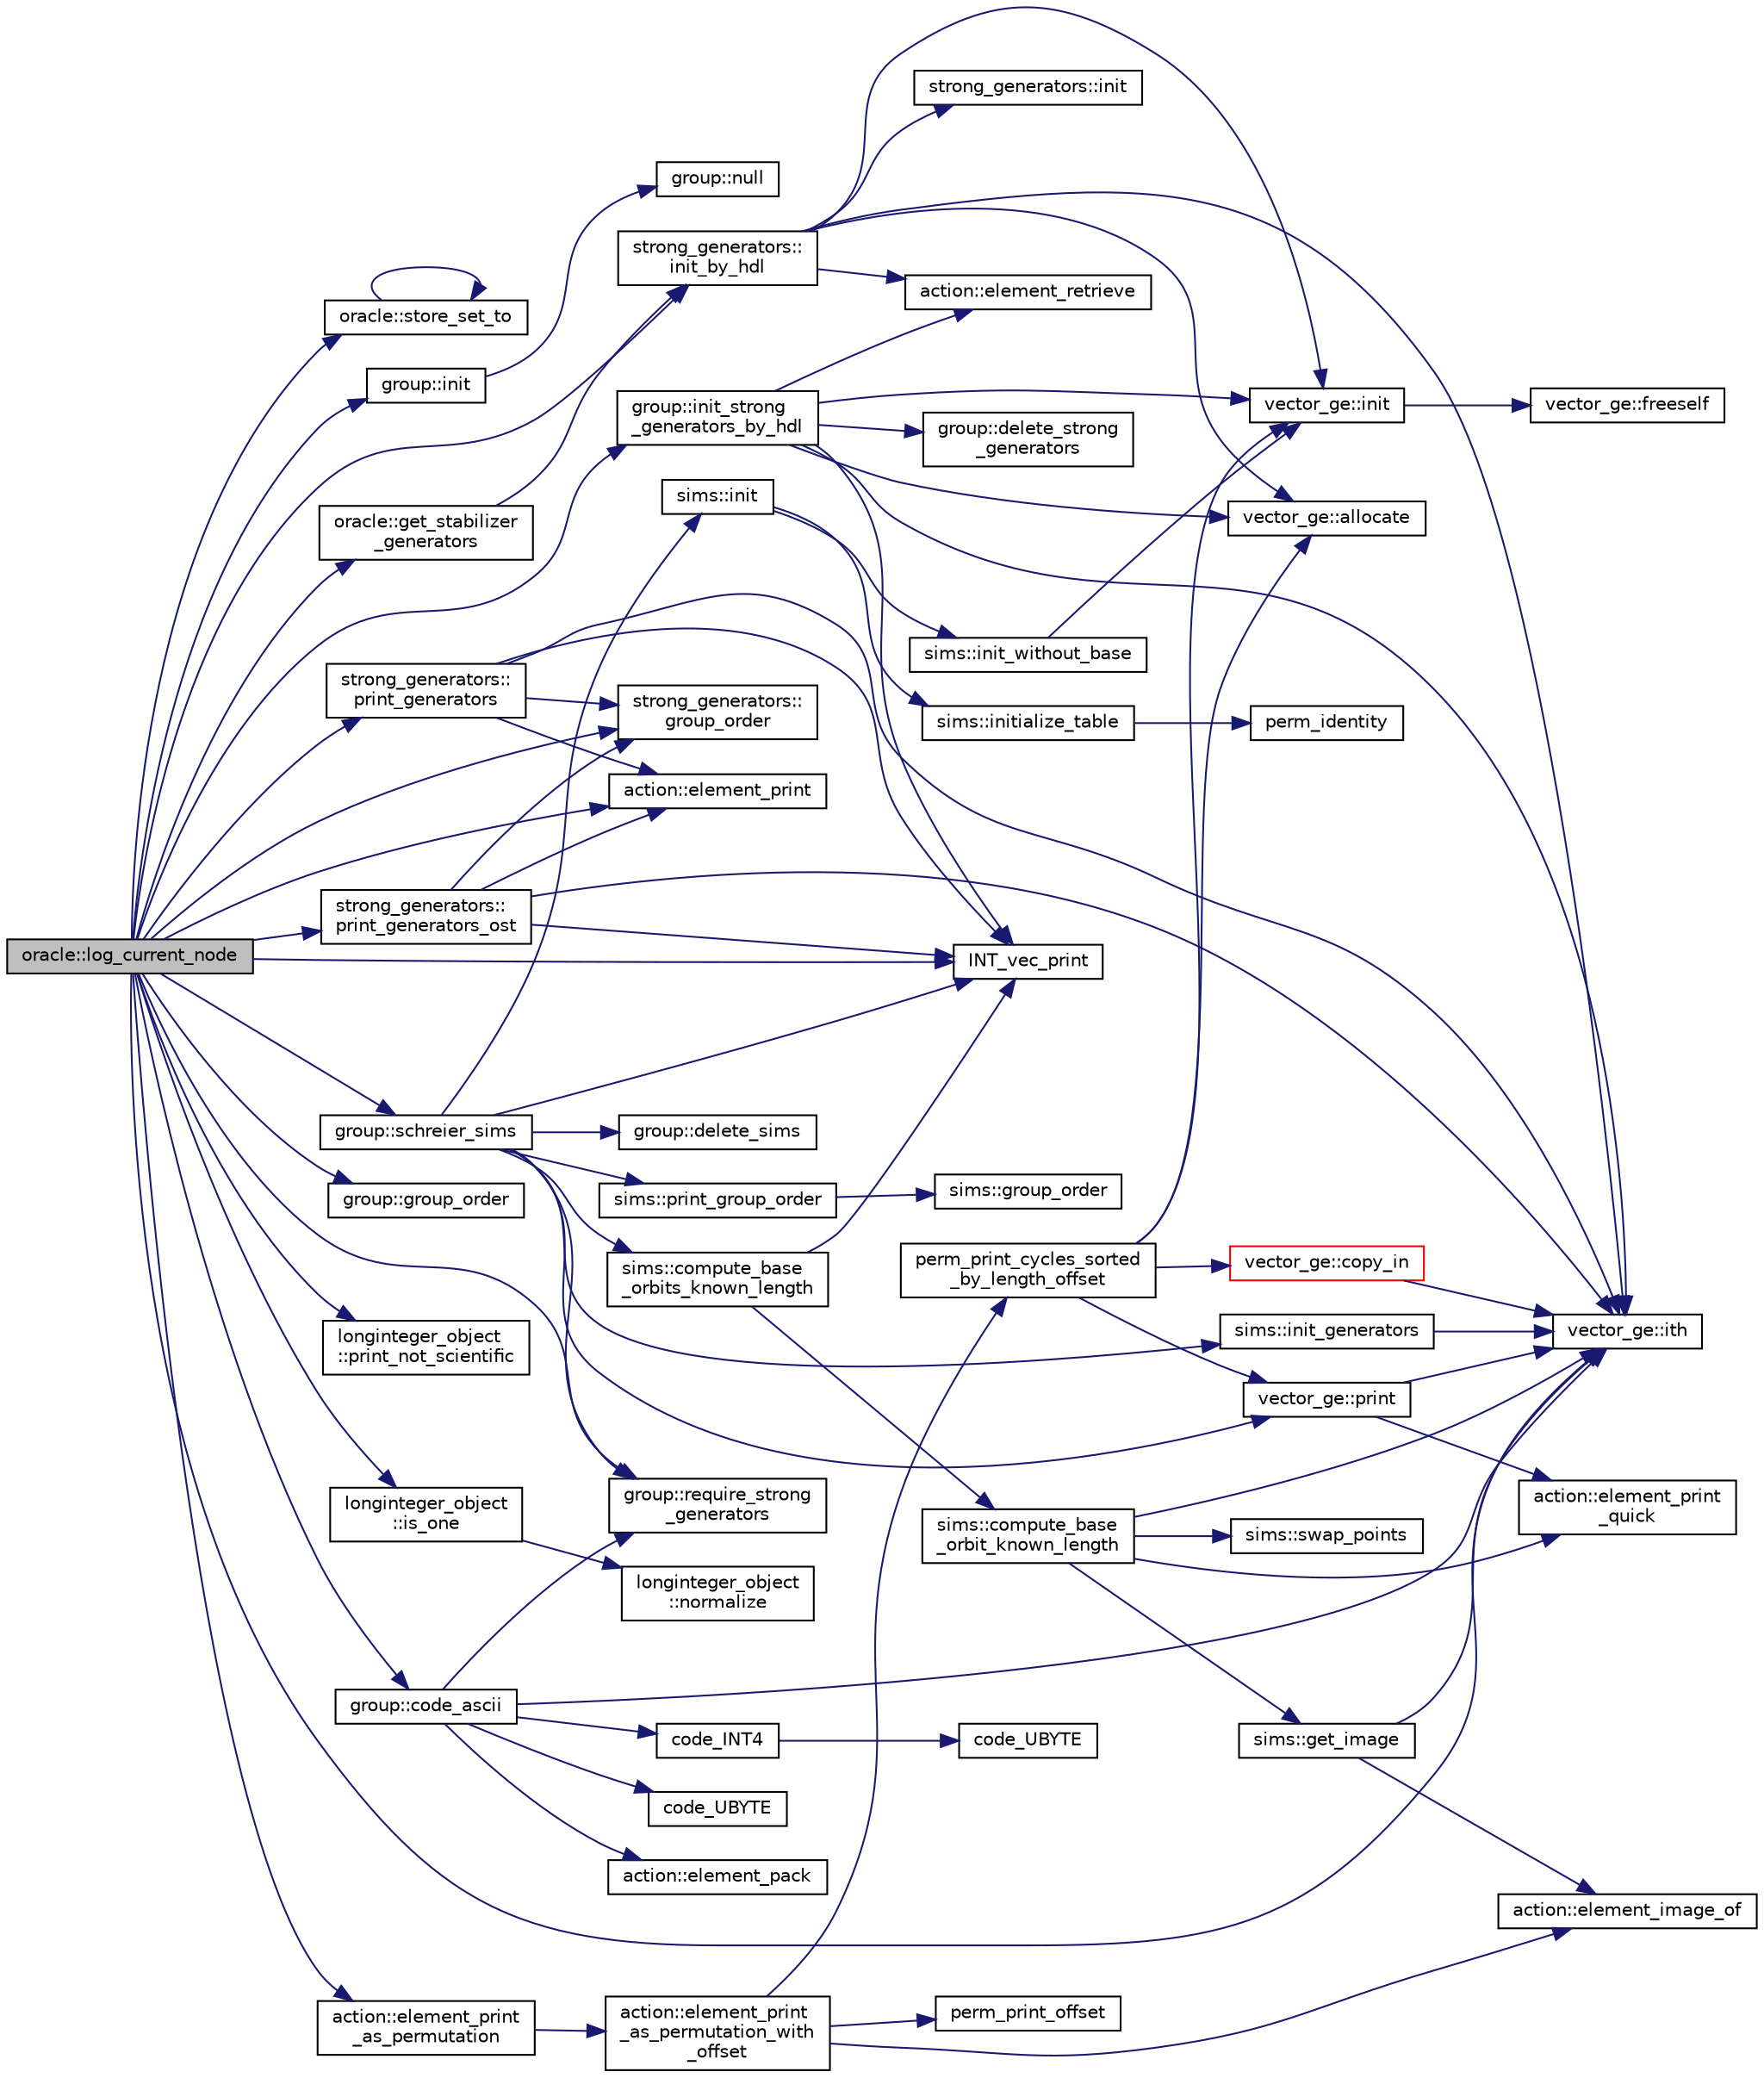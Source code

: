 digraph "oracle::log_current_node"
{
  edge [fontname="Helvetica",fontsize="10",labelfontname="Helvetica",labelfontsize="10"];
  node [fontname="Helvetica",fontsize="10",shape=record];
  rankdir="LR";
  Node6441 [label="oracle::log_current_node",height=0.2,width=0.4,color="black", fillcolor="grey75", style="filled", fontcolor="black"];
  Node6441 -> Node6442 [color="midnightblue",fontsize="10",style="solid",fontname="Helvetica"];
  Node6442 [label="oracle::store_set_to",height=0.2,width=0.4,color="black", fillcolor="white", style="filled",URL="$d7/da7/classoracle.html#a4489d03d342f31d1e64632ce4d0e700d"];
  Node6442 -> Node6442 [color="midnightblue",fontsize="10",style="solid",fontname="Helvetica"];
  Node6441 -> Node6443 [color="midnightblue",fontsize="10",style="solid",fontname="Helvetica"];
  Node6443 [label="group::init",height=0.2,width=0.4,color="black", fillcolor="white", style="filled",URL="$d1/db7/classgroup.html#a9f5de0500658e265332c7f62c0d3962d"];
  Node6443 -> Node6444 [color="midnightblue",fontsize="10",style="solid",fontname="Helvetica"];
  Node6444 [label="group::null",height=0.2,width=0.4,color="black", fillcolor="white", style="filled",URL="$d1/db7/classgroup.html#a25f33ef4c9370d6cefa29b0c49f64a18"];
  Node6441 -> Node6445 [color="midnightblue",fontsize="10",style="solid",fontname="Helvetica"];
  Node6445 [label="group::init_strong\l_generators_by_hdl",height=0.2,width=0.4,color="black", fillcolor="white", style="filled",URL="$d1/db7/classgroup.html#a65100d600cfb0955dae3582a2d6a2532"];
  Node6445 -> Node6446 [color="midnightblue",fontsize="10",style="solid",fontname="Helvetica"];
  Node6446 [label="INT_vec_print",height=0.2,width=0.4,color="black", fillcolor="white", style="filled",URL="$df/dbf/sajeeb_8_c.html#a79a5901af0b47dd0d694109543c027fe"];
  Node6445 -> Node6447 [color="midnightblue",fontsize="10",style="solid",fontname="Helvetica"];
  Node6447 [label="group::delete_strong\l_generators",height=0.2,width=0.4,color="black", fillcolor="white", style="filled",URL="$d1/db7/classgroup.html#a36c96bdf4428fdf236dfabab0f82b898"];
  Node6445 -> Node6448 [color="midnightblue",fontsize="10",style="solid",fontname="Helvetica"];
  Node6448 [label="vector_ge::init",height=0.2,width=0.4,color="black", fillcolor="white", style="filled",URL="$d4/d6e/classvector__ge.html#afe1d6befd1f1501e6be34afbaa9d30a8"];
  Node6448 -> Node6449 [color="midnightblue",fontsize="10",style="solid",fontname="Helvetica"];
  Node6449 [label="vector_ge::freeself",height=0.2,width=0.4,color="black", fillcolor="white", style="filled",URL="$d4/d6e/classvector__ge.html#aa002e4b715cc73a9b8b367d29700b452"];
  Node6445 -> Node6450 [color="midnightblue",fontsize="10",style="solid",fontname="Helvetica"];
  Node6450 [label="vector_ge::allocate",height=0.2,width=0.4,color="black", fillcolor="white", style="filled",URL="$d4/d6e/classvector__ge.html#a35b062a9201b30f0a87bf87702d243ae"];
  Node6445 -> Node6451 [color="midnightblue",fontsize="10",style="solid",fontname="Helvetica"];
  Node6451 [label="action::element_retrieve",height=0.2,width=0.4,color="black", fillcolor="white", style="filled",URL="$d2/d86/classaction.html#ad28f6f8810ffbad64c1490f78e51e2b1"];
  Node6445 -> Node6452 [color="midnightblue",fontsize="10",style="solid",fontname="Helvetica"];
  Node6452 [label="vector_ge::ith",height=0.2,width=0.4,color="black", fillcolor="white", style="filled",URL="$d4/d6e/classvector__ge.html#a1ff002e8b746a9beb119d57dcd4a15ff"];
  Node6441 -> Node6453 [color="midnightblue",fontsize="10",style="solid",fontname="Helvetica"];
  Node6453 [label="strong_generators::\linit_by_hdl",height=0.2,width=0.4,color="black", fillcolor="white", style="filled",URL="$dc/d09/classstrong__generators.html#abe6e1f35365f6d69d230bf0869c32596"];
  Node6453 -> Node6454 [color="midnightblue",fontsize="10",style="solid",fontname="Helvetica"];
  Node6454 [label="strong_generators::init",height=0.2,width=0.4,color="black", fillcolor="white", style="filled",URL="$dc/d09/classstrong__generators.html#ab7d37035d3b2ea516c4e989715f91ad5"];
  Node6453 -> Node6448 [color="midnightblue",fontsize="10",style="solid",fontname="Helvetica"];
  Node6453 -> Node6450 [color="midnightblue",fontsize="10",style="solid",fontname="Helvetica"];
  Node6453 -> Node6451 [color="midnightblue",fontsize="10",style="solid",fontname="Helvetica"];
  Node6453 -> Node6452 [color="midnightblue",fontsize="10",style="solid",fontname="Helvetica"];
  Node6441 -> Node6455 [color="midnightblue",fontsize="10",style="solid",fontname="Helvetica"];
  Node6455 [label="strong_generators::\lprint_generators",height=0.2,width=0.4,color="black", fillcolor="white", style="filled",URL="$dc/d09/classstrong__generators.html#adccd259b435afd96d89cd664daa6c897"];
  Node6455 -> Node6456 [color="midnightblue",fontsize="10",style="solid",fontname="Helvetica"];
  Node6456 [label="strong_generators::\lgroup_order",height=0.2,width=0.4,color="black", fillcolor="white", style="filled",URL="$dc/d09/classstrong__generators.html#a91f453c2bfd6502b96f4b4eed16beb20"];
  Node6455 -> Node6446 [color="midnightblue",fontsize="10",style="solid",fontname="Helvetica"];
  Node6455 -> Node6457 [color="midnightblue",fontsize="10",style="solid",fontname="Helvetica"];
  Node6457 [label="action::element_print",height=0.2,width=0.4,color="black", fillcolor="white", style="filled",URL="$d2/d86/classaction.html#ae38c3ef3c1125213733d63c6fc3c40cd"];
  Node6455 -> Node6452 [color="midnightblue",fontsize="10",style="solid",fontname="Helvetica"];
  Node6441 -> Node6446 [color="midnightblue",fontsize="10",style="solid",fontname="Helvetica"];
  Node6441 -> Node6458 [color="midnightblue",fontsize="10",style="solid",fontname="Helvetica"];
  Node6458 [label="group::schreier_sims",height=0.2,width=0.4,color="black", fillcolor="white", style="filled",URL="$d1/db7/classgroup.html#a224ed784f302897ca0c0e578446afa08"];
  Node6458 -> Node6459 [color="midnightblue",fontsize="10",style="solid",fontname="Helvetica"];
  Node6459 [label="group::require_strong\l_generators",height=0.2,width=0.4,color="black", fillcolor="white", style="filled",URL="$d1/db7/classgroup.html#adfc3de74ab859ba6dba668b50efaf392"];
  Node6458 -> Node6460 [color="midnightblue",fontsize="10",style="solid",fontname="Helvetica"];
  Node6460 [label="group::delete_sims",height=0.2,width=0.4,color="black", fillcolor="white", style="filled",URL="$d1/db7/classgroup.html#accebe64da3d51160a974fad069a90eac"];
  Node6458 -> Node6461 [color="midnightblue",fontsize="10",style="solid",fontname="Helvetica"];
  Node6461 [label="sims::init",height=0.2,width=0.4,color="black", fillcolor="white", style="filled",URL="$d9/df3/classsims.html#a02eb61ed14f75cfe4dc0770142c1bff0"];
  Node6461 -> Node6462 [color="midnightblue",fontsize="10",style="solid",fontname="Helvetica"];
  Node6462 [label="sims::init_without_base",height=0.2,width=0.4,color="black", fillcolor="white", style="filled",URL="$d9/df3/classsims.html#a1010f2dc330b7c5ae10128c0b7dcbefd"];
  Node6462 -> Node6448 [color="midnightblue",fontsize="10",style="solid",fontname="Helvetica"];
  Node6461 -> Node6463 [color="midnightblue",fontsize="10",style="solid",fontname="Helvetica"];
  Node6463 [label="sims::initialize_table",height=0.2,width=0.4,color="black", fillcolor="white", style="filled",URL="$d9/df3/classsims.html#abe36dd0812bde20447f5aaa8384596a7"];
  Node6463 -> Node6464 [color="midnightblue",fontsize="10",style="solid",fontname="Helvetica"];
  Node6464 [label="perm_identity",height=0.2,width=0.4,color="black", fillcolor="white", style="filled",URL="$d2/d7c/combinatorics_8_c.html#aebc54d3f9c31f253ae53e3eb3b386208"];
  Node6458 -> Node6465 [color="midnightblue",fontsize="10",style="solid",fontname="Helvetica"];
  Node6465 [label="vector_ge::print",height=0.2,width=0.4,color="black", fillcolor="white", style="filled",URL="$d4/d6e/classvector__ge.html#a0d260cce035c20b32d7989c50670aa8a"];
  Node6465 -> Node6466 [color="midnightblue",fontsize="10",style="solid",fontname="Helvetica"];
  Node6466 [label="action::element_print\l_quick",height=0.2,width=0.4,color="black", fillcolor="white", style="filled",URL="$d2/d86/classaction.html#a4844680cf6750396f76494a28655265b"];
  Node6465 -> Node6452 [color="midnightblue",fontsize="10",style="solid",fontname="Helvetica"];
  Node6458 -> Node6467 [color="midnightblue",fontsize="10",style="solid",fontname="Helvetica"];
  Node6467 [label="sims::init_generators",height=0.2,width=0.4,color="black", fillcolor="white", style="filled",URL="$d9/df3/classsims.html#aa2a7908389727bdfa05d034e8d53a818"];
  Node6467 -> Node6452 [color="midnightblue",fontsize="10",style="solid",fontname="Helvetica"];
  Node6458 -> Node6446 [color="midnightblue",fontsize="10",style="solid",fontname="Helvetica"];
  Node6458 -> Node6468 [color="midnightblue",fontsize="10",style="solid",fontname="Helvetica"];
  Node6468 [label="sims::compute_base\l_orbits_known_length",height=0.2,width=0.4,color="black", fillcolor="white", style="filled",URL="$d9/df3/classsims.html#a7f6b55695e29ce46f965ac4c87c31a06"];
  Node6468 -> Node6446 [color="midnightblue",fontsize="10",style="solid",fontname="Helvetica"];
  Node6468 -> Node6469 [color="midnightblue",fontsize="10",style="solid",fontname="Helvetica"];
  Node6469 [label="sims::compute_base\l_orbit_known_length",height=0.2,width=0.4,color="black", fillcolor="white", style="filled",URL="$d9/df3/classsims.html#af93aba6d77ea121ff5e1dec9fefa0002"];
  Node6469 -> Node6466 [color="midnightblue",fontsize="10",style="solid",fontname="Helvetica"];
  Node6469 -> Node6452 [color="midnightblue",fontsize="10",style="solid",fontname="Helvetica"];
  Node6469 -> Node6470 [color="midnightblue",fontsize="10",style="solid",fontname="Helvetica"];
  Node6470 [label="sims::swap_points",height=0.2,width=0.4,color="black", fillcolor="white", style="filled",URL="$d9/df3/classsims.html#a3443b4bbfb5573864c29b627562819d2"];
  Node6469 -> Node6471 [color="midnightblue",fontsize="10",style="solid",fontname="Helvetica"];
  Node6471 [label="sims::get_image",height=0.2,width=0.4,color="black", fillcolor="white", style="filled",URL="$d9/df3/classsims.html#ae649dbf5a9440550c1ca4e402c4b4b16"];
  Node6471 -> Node6472 [color="midnightblue",fontsize="10",style="solid",fontname="Helvetica"];
  Node6472 [label="action::element_image_of",height=0.2,width=0.4,color="black", fillcolor="white", style="filled",URL="$d2/d86/classaction.html#ae09559d4537a048fc860f8a74a31393d"];
  Node6471 -> Node6452 [color="midnightblue",fontsize="10",style="solid",fontname="Helvetica"];
  Node6458 -> Node6473 [color="midnightblue",fontsize="10",style="solid",fontname="Helvetica"];
  Node6473 [label="sims::print_group_order",height=0.2,width=0.4,color="black", fillcolor="white", style="filled",URL="$d9/df3/classsims.html#a2fc3bfc40a993e0a6902374465304c0c"];
  Node6473 -> Node6474 [color="midnightblue",fontsize="10",style="solid",fontname="Helvetica"];
  Node6474 [label="sims::group_order",height=0.2,width=0.4,color="black", fillcolor="white", style="filled",URL="$d9/df3/classsims.html#aa442445175656570fa35febbe790efad"];
  Node6441 -> Node6475 [color="midnightblue",fontsize="10",style="solid",fontname="Helvetica"];
  Node6475 [label="group::group_order",height=0.2,width=0.4,color="black", fillcolor="white", style="filled",URL="$d1/db7/classgroup.html#a2d70bcf6a1495e7fb8e16ba7dfadb725"];
  Node6441 -> Node6476 [color="midnightblue",fontsize="10",style="solid",fontname="Helvetica"];
  Node6476 [label="longinteger_object\l::is_one",height=0.2,width=0.4,color="black", fillcolor="white", style="filled",URL="$dd/d7e/classlonginteger__object.html#adeab597c8bb66f36eb085f046d1df656"];
  Node6476 -> Node6477 [color="midnightblue",fontsize="10",style="solid",fontname="Helvetica"];
  Node6477 [label="longinteger_object\l::normalize",height=0.2,width=0.4,color="black", fillcolor="white", style="filled",URL="$dd/d7e/classlonginteger__object.html#ae27040d862a5624e98fc9582daa889ee"];
  Node6441 -> Node6478 [color="midnightblue",fontsize="10",style="solid",fontname="Helvetica"];
  Node6478 [label="longinteger_object\l::print_not_scientific",height=0.2,width=0.4,color="black", fillcolor="white", style="filled",URL="$dd/d7e/classlonginteger__object.html#ab80ea5c103cf97de662da3f1c79b2dd4"];
  Node6441 -> Node6479 [color="midnightblue",fontsize="10",style="solid",fontname="Helvetica"];
  Node6479 [label="group::code_ascii",height=0.2,width=0.4,color="black", fillcolor="white", style="filled",URL="$d1/db7/classgroup.html#abb93ebcd087d3f1146f32c2b5203f913"];
  Node6479 -> Node6459 [color="midnightblue",fontsize="10",style="solid",fontname="Helvetica"];
  Node6479 -> Node6480 [color="midnightblue",fontsize="10",style="solid",fontname="Helvetica"];
  Node6480 [label="code_INT4",height=0.2,width=0.4,color="black", fillcolor="white", style="filled",URL="$d5/db4/io__and__os_8h.html#a77bf7a59ce7634a3328237f863fd1251"];
  Node6480 -> Node6481 [color="midnightblue",fontsize="10",style="solid",fontname="Helvetica"];
  Node6481 [label="code_UBYTE",height=0.2,width=0.4,color="black", fillcolor="white", style="filled",URL="$d4/d74/util_8_c.html#ab19ac74b5d294f8f631cf9280c38dfd6"];
  Node6479 -> Node6482 [color="midnightblue",fontsize="10",style="solid",fontname="Helvetica"];
  Node6482 [label="action::element_pack",height=0.2,width=0.4,color="black", fillcolor="white", style="filled",URL="$d2/d86/classaction.html#a48a10a87c09b4b37c36eac1180884140"];
  Node6479 -> Node6452 [color="midnightblue",fontsize="10",style="solid",fontname="Helvetica"];
  Node6479 -> Node6483 [color="midnightblue",fontsize="10",style="solid",fontname="Helvetica"];
  Node6483 [label="code_UBYTE",height=0.2,width=0.4,color="black", fillcolor="white", style="filled",URL="$d5/db4/io__and__os_8h.html#ab19ac74b5d294f8f631cf9280c38dfd6"];
  Node6441 -> Node6484 [color="midnightblue",fontsize="10",style="solid",fontname="Helvetica"];
  Node6484 [label="oracle::get_stabilizer\l_generators",height=0.2,width=0.4,color="black", fillcolor="white", style="filled",URL="$d7/da7/classoracle.html#a55d6b99a05f74278f7cb0e9d9761da24"];
  Node6484 -> Node6453 [color="midnightblue",fontsize="10",style="solid",fontname="Helvetica"];
  Node6441 -> Node6456 [color="midnightblue",fontsize="10",style="solid",fontname="Helvetica"];
  Node6441 -> Node6485 [color="midnightblue",fontsize="10",style="solid",fontname="Helvetica"];
  Node6485 [label="strong_generators::\lprint_generators_ost",height=0.2,width=0.4,color="black", fillcolor="white", style="filled",URL="$dc/d09/classstrong__generators.html#a7d93ea4f786018272e813207f3c124b4"];
  Node6485 -> Node6456 [color="midnightblue",fontsize="10",style="solid",fontname="Helvetica"];
  Node6485 -> Node6446 [color="midnightblue",fontsize="10",style="solid",fontname="Helvetica"];
  Node6485 -> Node6457 [color="midnightblue",fontsize="10",style="solid",fontname="Helvetica"];
  Node6485 -> Node6452 [color="midnightblue",fontsize="10",style="solid",fontname="Helvetica"];
  Node6441 -> Node6459 [color="midnightblue",fontsize="10",style="solid",fontname="Helvetica"];
  Node6441 -> Node6457 [color="midnightblue",fontsize="10",style="solid",fontname="Helvetica"];
  Node6441 -> Node6452 [color="midnightblue",fontsize="10",style="solid",fontname="Helvetica"];
  Node6441 -> Node6486 [color="midnightblue",fontsize="10",style="solid",fontname="Helvetica"];
  Node6486 [label="action::element_print\l_as_permutation",height=0.2,width=0.4,color="black", fillcolor="white", style="filled",URL="$d2/d86/classaction.html#a2975618a8203187b688a67c947150bb8"];
  Node6486 -> Node6487 [color="midnightblue",fontsize="10",style="solid",fontname="Helvetica"];
  Node6487 [label="action::element_print\l_as_permutation_with\l_offset",height=0.2,width=0.4,color="black", fillcolor="white", style="filled",URL="$d2/d86/classaction.html#addd61d869434abaad431124a6d858396"];
  Node6487 -> Node6472 [color="midnightblue",fontsize="10",style="solid",fontname="Helvetica"];
  Node6487 -> Node6488 [color="midnightblue",fontsize="10",style="solid",fontname="Helvetica"];
  Node6488 [label="perm_print_offset",height=0.2,width=0.4,color="black", fillcolor="white", style="filled",URL="$d2/d7c/combinatorics_8_c.html#ab87deef2ba9e4d2ce386a19eeaffecf3"];
  Node6487 -> Node6489 [color="midnightblue",fontsize="10",style="solid",fontname="Helvetica"];
  Node6489 [label="perm_print_cycles_sorted\l_by_length_offset",height=0.2,width=0.4,color="black", fillcolor="white", style="filled",URL="$d5/d90/action__global_8_c.html#a9d1f2e34879c04dbc45d08984a8066e3"];
  Node6489 -> Node6448 [color="midnightblue",fontsize="10",style="solid",fontname="Helvetica"];
  Node6489 -> Node6450 [color="midnightblue",fontsize="10",style="solid",fontname="Helvetica"];
  Node6489 -> Node6490 [color="midnightblue",fontsize="10",style="solid",fontname="Helvetica"];
  Node6490 [label="vector_ge::copy_in",height=0.2,width=0.4,color="red", fillcolor="white", style="filled",URL="$d4/d6e/classvector__ge.html#ad02ebf2d4e8bbf095685aea921999145"];
  Node6490 -> Node6452 [color="midnightblue",fontsize="10",style="solid",fontname="Helvetica"];
  Node6489 -> Node6465 [color="midnightblue",fontsize="10",style="solid",fontname="Helvetica"];
}
